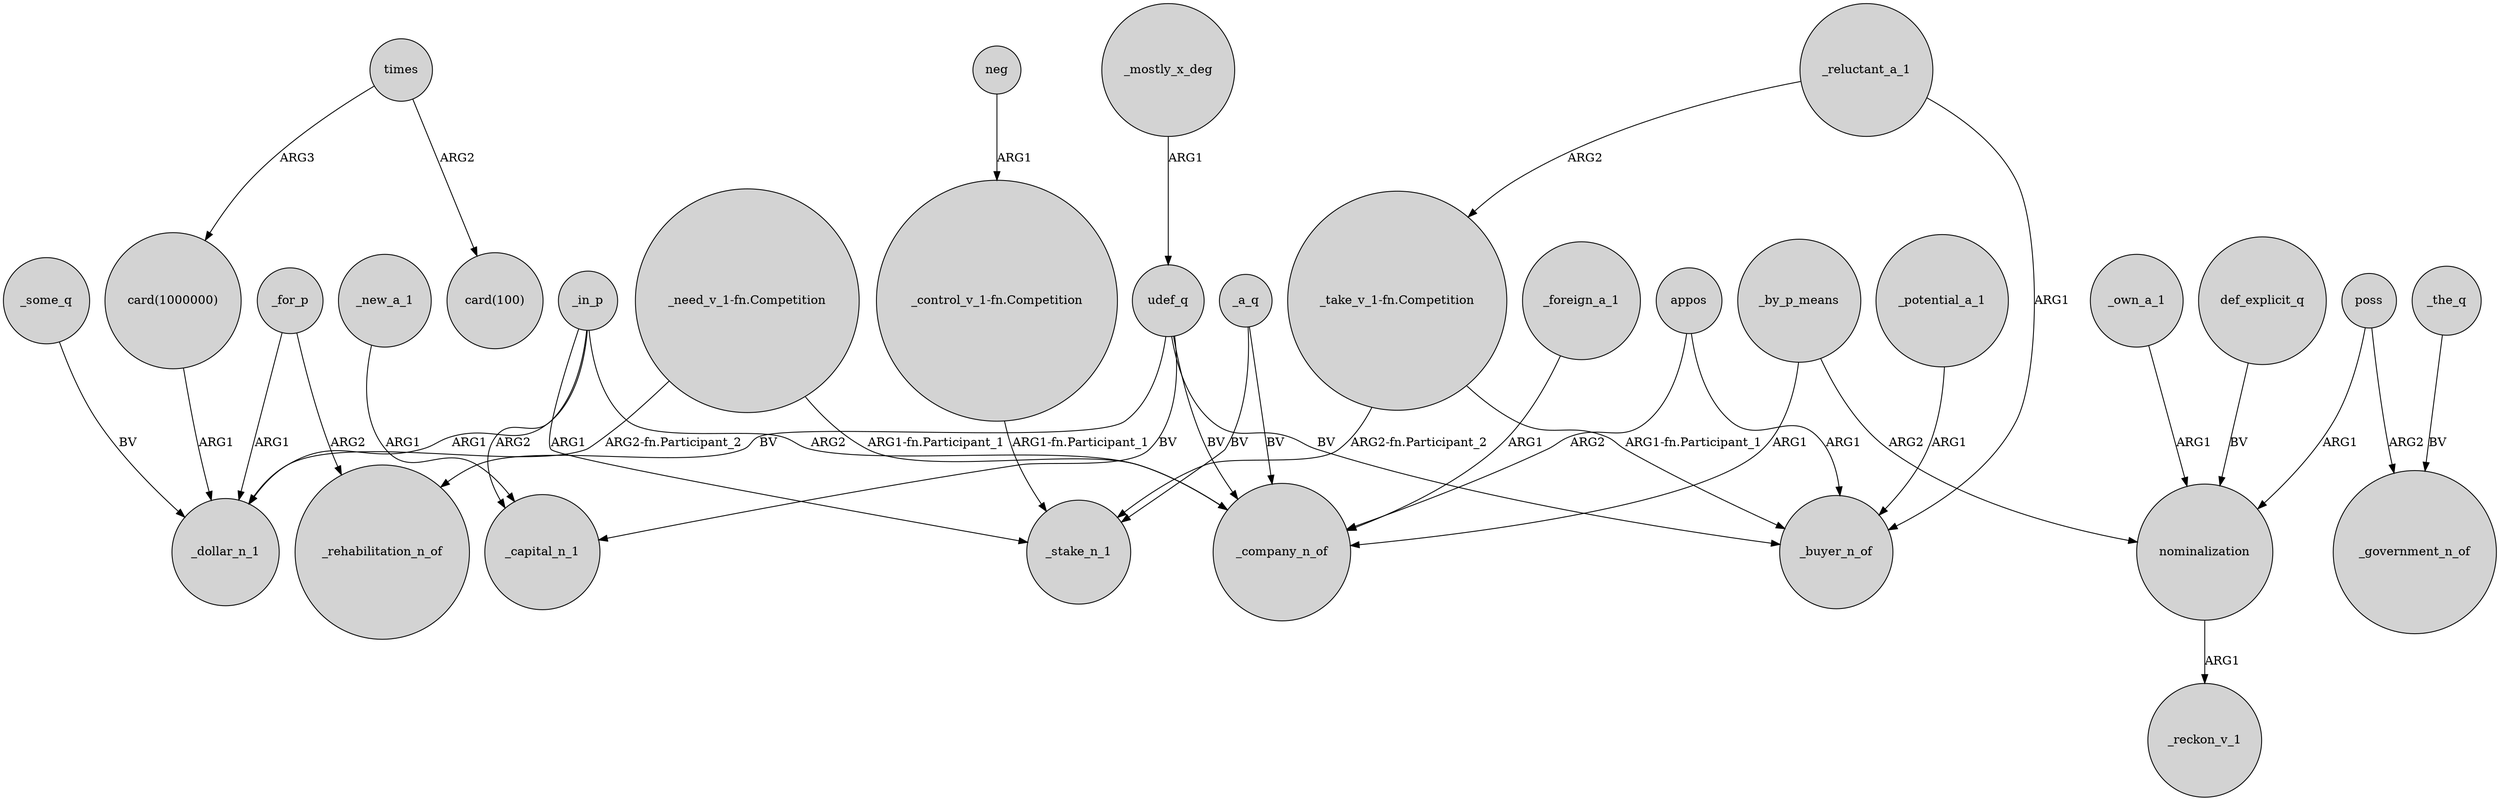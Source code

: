 digraph {
	node [shape=circle style=filled]
	_in_p -> _company_n_of [label=ARG2]
	_new_a_1 -> _capital_n_1 [label=ARG1]
	_own_a_1 -> nominalization [label=ARG1]
	udef_q -> _rehabilitation_n_of [label=BV]
	udef_q -> _buyer_n_of [label=BV]
	"_take_v_1-fn.Competition" -> _buyer_n_of [label="ARG1-fn.Participant_1"]
	neg -> "_control_v_1-fn.Competition" [label=ARG1]
	"_take_v_1-fn.Competition" -> _stake_n_1 [label="ARG2-fn.Participant_2"]
	_in_p -> _capital_n_1 [label=ARG2]
	nominalization -> _reckon_v_1 [label=ARG1]
	_mostly_x_deg -> udef_q [label=ARG1]
	times -> "card(1000000)" [label=ARG3]
	_by_p_means -> _company_n_of [label=ARG1]
	_foreign_a_1 -> _company_n_of [label=ARG1]
	_a_q -> _company_n_of [label=BV]
	_reluctant_a_1 -> _buyer_n_of [label=ARG1]
	times -> "card(100)" [label=ARG2]
	"_need_v_1-fn.Competition" -> _dollar_n_1 [label="ARG2-fn.Participant_2"]
	poss -> nominalization [label=ARG1]
	_in_p -> _dollar_n_1 [label=ARG1]
	udef_q -> _capital_n_1 [label=BV]
	appos -> _buyer_n_of [label=ARG1]
	_by_p_means -> nominalization [label=ARG2]
	udef_q -> _company_n_of [label=BV]
	"card(1000000)" -> _dollar_n_1 [label=ARG1]
	def_explicit_q -> nominalization [label=BV]
	_for_p -> _dollar_n_1 [label=ARG1]
	_the_q -> _government_n_of [label=BV]
	_some_q -> _dollar_n_1 [label=BV]
	appos -> _company_n_of [label=ARG2]
	_potential_a_1 -> _buyer_n_of [label=ARG1]
	"_control_v_1-fn.Competition" -> _stake_n_1 [label="ARG1-fn.Participant_1"]
	_for_p -> _rehabilitation_n_of [label=ARG2]
	_reluctant_a_1 -> "_take_v_1-fn.Competition" [label=ARG2]
	_in_p -> _stake_n_1 [label=ARG1]
	poss -> _government_n_of [label=ARG2]
	_a_q -> _stake_n_1 [label=BV]
	"_need_v_1-fn.Competition" -> _company_n_of [label="ARG1-fn.Participant_1"]
}
